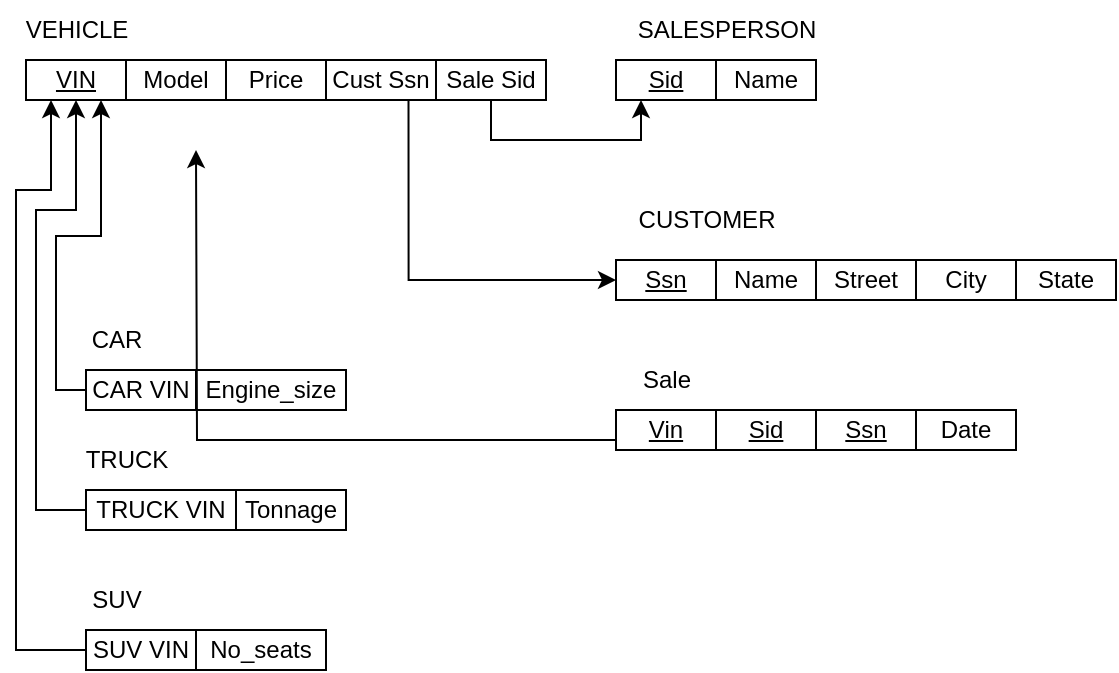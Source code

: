 <mxfile version="20.4.2" type="github">
  <diagram id="yZq5IONLJEsk0bZvG2Z2" name="Page-1">
    <mxGraphModel dx="502" dy="653" grid="1" gridSize="10" guides="1" tooltips="1" connect="1" arrows="1" fold="1" page="1" pageScale="1" pageWidth="850" pageHeight="1100" math="0" shadow="0">
      <root>
        <mxCell id="0" />
        <mxCell id="1" parent="0" />
        <mxCell id="Zert8HyA5gWy37JvKC_g-1" value="VEHICLE" style="text;html=1;align=center;verticalAlign=middle;resizable=0;points=[];autosize=1;strokeColor=none;fillColor=none;" vertex="1" parent="1">
          <mxGeometry x="55" y="105" width="70" height="30" as="geometry" />
        </mxCell>
        <mxCell id="Zert8HyA5gWy37JvKC_g-2" value="&lt;u&gt;VIN&lt;/u&gt;" style="whiteSpace=wrap;html=1;" vertex="1" parent="1">
          <mxGeometry x="65" y="135" width="50" height="20" as="geometry" />
        </mxCell>
        <mxCell id="Zert8HyA5gWy37JvKC_g-3" value="Model" style="whiteSpace=wrap;html=1;" vertex="1" parent="1">
          <mxGeometry x="115" y="135" width="50" height="20" as="geometry" />
        </mxCell>
        <mxCell id="Zert8HyA5gWy37JvKC_g-4" value="Price" style="whiteSpace=wrap;html=1;" vertex="1" parent="1">
          <mxGeometry x="165" y="135" width="50" height="20" as="geometry" />
        </mxCell>
        <mxCell id="Zert8HyA5gWy37JvKC_g-5" value="&lt;u&gt;Sid&lt;/u&gt;" style="whiteSpace=wrap;html=1;" vertex="1" parent="1">
          <mxGeometry x="360" y="135" width="50" height="20" as="geometry" />
        </mxCell>
        <mxCell id="Zert8HyA5gWy37JvKC_g-7" value="SALESPERSON" style="text;html=1;align=center;verticalAlign=middle;resizable=0;points=[];autosize=1;strokeColor=none;fillColor=none;" vertex="1" parent="1">
          <mxGeometry x="360" y="105" width="110" height="30" as="geometry" />
        </mxCell>
        <mxCell id="Zert8HyA5gWy37JvKC_g-8" value="Name" style="whiteSpace=wrap;html=1;" vertex="1" parent="1">
          <mxGeometry x="410" y="135" width="50" height="20" as="geometry" />
        </mxCell>
        <mxCell id="Zert8HyA5gWy37JvKC_g-23" style="edgeStyle=orthogonalEdgeStyle;rounded=0;orthogonalLoop=1;jettySize=auto;html=1;exitX=0.5;exitY=1;exitDx=0;exitDy=0;entryX=0.25;entryY=1;entryDx=0;entryDy=0;" edge="1" parent="1" source="Zert8HyA5gWy37JvKC_g-10" target="Zert8HyA5gWy37JvKC_g-5">
          <mxGeometry relative="1" as="geometry">
            <mxPoint x="425" y="190" as="targetPoint" />
          </mxGeometry>
        </mxCell>
        <mxCell id="Zert8HyA5gWy37JvKC_g-10" value="Sale Sid" style="whiteSpace=wrap;html=1;" vertex="1" parent="1">
          <mxGeometry x="270" y="135" width="55" height="20" as="geometry" />
        </mxCell>
        <mxCell id="Zert8HyA5gWy37JvKC_g-11" value="CAR" style="text;html=1;align=center;verticalAlign=middle;resizable=0;points=[];autosize=1;strokeColor=none;fillColor=none;" vertex="1" parent="1">
          <mxGeometry x="85" y="260" width="50" height="30" as="geometry" />
        </mxCell>
        <mxCell id="Zert8HyA5gWy37JvKC_g-12" value="TRUCK" style="text;html=1;align=center;verticalAlign=middle;resizable=0;points=[];autosize=1;strokeColor=none;fillColor=none;" vertex="1" parent="1">
          <mxGeometry x="85" y="320" width="60" height="30" as="geometry" />
        </mxCell>
        <mxCell id="Zert8HyA5gWy37JvKC_g-20" style="edgeStyle=orthogonalEdgeStyle;rounded=0;orthogonalLoop=1;jettySize=auto;html=1;exitX=0;exitY=0.5;exitDx=0;exitDy=0;entryX=0.75;entryY=1;entryDx=0;entryDy=0;" edge="1" parent="1" source="Zert8HyA5gWy37JvKC_g-13" target="Zert8HyA5gWy37JvKC_g-2">
          <mxGeometry relative="1" as="geometry">
            <Array as="points">
              <mxPoint x="80" y="300" />
              <mxPoint x="80" y="223" />
              <mxPoint x="103" y="223" />
            </Array>
          </mxGeometry>
        </mxCell>
        <mxCell id="Zert8HyA5gWy37JvKC_g-13" value="CAR VIN" style="whiteSpace=wrap;html=1;" vertex="1" parent="1">
          <mxGeometry x="95" y="290" width="55" height="20" as="geometry" />
        </mxCell>
        <mxCell id="Zert8HyA5gWy37JvKC_g-14" value="Engine_size" style="whiteSpace=wrap;html=1;" vertex="1" parent="1">
          <mxGeometry x="150" y="290" width="75" height="20" as="geometry" />
        </mxCell>
        <mxCell id="Zert8HyA5gWy37JvKC_g-21" style="edgeStyle=orthogonalEdgeStyle;rounded=0;orthogonalLoop=1;jettySize=auto;html=1;exitX=0;exitY=0.5;exitDx=0;exitDy=0;entryX=0.5;entryY=1;entryDx=0;entryDy=0;" edge="1" parent="1" source="Zert8HyA5gWy37JvKC_g-15" target="Zert8HyA5gWy37JvKC_g-2">
          <mxGeometry relative="1" as="geometry">
            <mxPoint x="67" y="360" as="sourcePoint" />
            <mxPoint x="90" y="160" as="targetPoint" />
            <Array as="points">
              <mxPoint x="70" y="360" />
              <mxPoint x="70" y="210" />
              <mxPoint x="90" y="210" />
            </Array>
          </mxGeometry>
        </mxCell>
        <mxCell id="Zert8HyA5gWy37JvKC_g-15" value="TRUCK VIN" style="whiteSpace=wrap;html=1;" vertex="1" parent="1">
          <mxGeometry x="95" y="350" width="75" height="20" as="geometry" />
        </mxCell>
        <mxCell id="Zert8HyA5gWy37JvKC_g-16" value="Tonnage" style="whiteSpace=wrap;html=1;" vertex="1" parent="1">
          <mxGeometry x="170" y="350" width="55" height="20" as="geometry" />
        </mxCell>
        <mxCell id="Zert8HyA5gWy37JvKC_g-22" style="edgeStyle=orthogonalEdgeStyle;rounded=0;orthogonalLoop=1;jettySize=auto;html=1;exitX=0;exitY=0.5;exitDx=0;exitDy=0;entryX=0.25;entryY=1;entryDx=0;entryDy=0;" edge="1" parent="1" source="Zert8HyA5gWy37JvKC_g-17" target="Zert8HyA5gWy37JvKC_g-2">
          <mxGeometry relative="1" as="geometry">
            <Array as="points">
              <mxPoint x="60" y="430" />
              <mxPoint x="60" y="200" />
              <mxPoint x="77" y="200" />
            </Array>
          </mxGeometry>
        </mxCell>
        <mxCell id="Zert8HyA5gWy37JvKC_g-17" value="SUV VIN" style="whiteSpace=wrap;html=1;" vertex="1" parent="1">
          <mxGeometry x="95" y="420" width="55" height="20" as="geometry" />
        </mxCell>
        <mxCell id="Zert8HyA5gWy37JvKC_g-18" value="No_seats" style="whiteSpace=wrap;html=1;" vertex="1" parent="1">
          <mxGeometry x="150" y="420" width="65" height="20" as="geometry" />
        </mxCell>
        <mxCell id="Zert8HyA5gWy37JvKC_g-19" value="SUV" style="text;html=1;align=center;verticalAlign=middle;resizable=0;points=[];autosize=1;strokeColor=none;fillColor=none;" vertex="1" parent="1">
          <mxGeometry x="85" y="390" width="50" height="30" as="geometry" />
        </mxCell>
        <mxCell id="Zert8HyA5gWy37JvKC_g-24" value="Date" style="whiteSpace=wrap;html=1;" vertex="1" parent="1">
          <mxGeometry x="510" y="310" width="50" height="20" as="geometry" />
        </mxCell>
        <mxCell id="Zert8HyA5gWy37JvKC_g-25" value="CUSTOMER" style="text;html=1;align=center;verticalAlign=middle;resizable=0;points=[];autosize=1;strokeColor=none;fillColor=none;" vertex="1" parent="1">
          <mxGeometry x="360" y="200" width="90" height="30" as="geometry" />
        </mxCell>
        <mxCell id="Zert8HyA5gWy37JvKC_g-26" value="&lt;u&gt;Ssn&lt;/u&gt;" style="whiteSpace=wrap;html=1;" vertex="1" parent="1">
          <mxGeometry x="360" y="235" width="50" height="20" as="geometry" />
        </mxCell>
        <mxCell id="Zert8HyA5gWy37JvKC_g-27" value="Name" style="whiteSpace=wrap;html=1;" vertex="1" parent="1">
          <mxGeometry x="410" y="235" width="50" height="20" as="geometry" />
        </mxCell>
        <mxCell id="Zert8HyA5gWy37JvKC_g-28" value="State" style="whiteSpace=wrap;html=1;" vertex="1" parent="1">
          <mxGeometry x="560" y="235" width="50" height="20" as="geometry" />
        </mxCell>
        <mxCell id="Zert8HyA5gWy37JvKC_g-29" value="Street" style="whiteSpace=wrap;html=1;" vertex="1" parent="1">
          <mxGeometry x="460" y="235" width="50" height="20" as="geometry" />
        </mxCell>
        <mxCell id="Zert8HyA5gWy37JvKC_g-30" value="City" style="whiteSpace=wrap;html=1;" vertex="1" parent="1">
          <mxGeometry x="510" y="235" width="50" height="20" as="geometry" />
        </mxCell>
        <mxCell id="Zert8HyA5gWy37JvKC_g-31" value="Sale" style="text;html=1;align=center;verticalAlign=middle;resizable=0;points=[];autosize=1;strokeColor=none;fillColor=none;" vertex="1" parent="1">
          <mxGeometry x="360" y="280" width="50" height="30" as="geometry" />
        </mxCell>
        <mxCell id="Zert8HyA5gWy37JvKC_g-40" style="edgeStyle=orthogonalEdgeStyle;rounded=0;orthogonalLoop=1;jettySize=auto;html=1;exitX=0;exitY=0.75;exitDx=0;exitDy=0;" edge="1" parent="1" source="Zert8HyA5gWy37JvKC_g-32">
          <mxGeometry relative="1" as="geometry">
            <mxPoint x="150" y="180" as="targetPoint" />
          </mxGeometry>
        </mxCell>
        <mxCell id="Zert8HyA5gWy37JvKC_g-32" value="&lt;u&gt;Vin&lt;/u&gt;" style="whiteSpace=wrap;html=1;" vertex="1" parent="1">
          <mxGeometry x="360" y="310" width="50" height="20" as="geometry" />
        </mxCell>
        <mxCell id="Zert8HyA5gWy37JvKC_g-33" value="&lt;u&gt;Sid&lt;/u&gt;" style="whiteSpace=wrap;html=1;" vertex="1" parent="1">
          <mxGeometry x="410" y="310" width="50" height="20" as="geometry" />
        </mxCell>
        <mxCell id="Zert8HyA5gWy37JvKC_g-34" value="&lt;u&gt;Ssn&lt;/u&gt;" style="whiteSpace=wrap;html=1;" vertex="1" parent="1">
          <mxGeometry x="460" y="310" width="50" height="20" as="geometry" />
        </mxCell>
        <mxCell id="Zert8HyA5gWy37JvKC_g-39" style="edgeStyle=orthogonalEdgeStyle;rounded=0;orthogonalLoop=1;jettySize=auto;html=1;exitX=0.75;exitY=1;exitDx=0;exitDy=0;entryX=0;entryY=0.5;entryDx=0;entryDy=0;" edge="1" parent="1" source="Zert8HyA5gWy37JvKC_g-35" target="Zert8HyA5gWy37JvKC_g-26">
          <mxGeometry relative="1" as="geometry" />
        </mxCell>
        <mxCell id="Zert8HyA5gWy37JvKC_g-35" value="Cust Ssn" style="whiteSpace=wrap;html=1;" vertex="1" parent="1">
          <mxGeometry x="215" y="135" width="55" height="20" as="geometry" />
        </mxCell>
      </root>
    </mxGraphModel>
  </diagram>
</mxfile>
